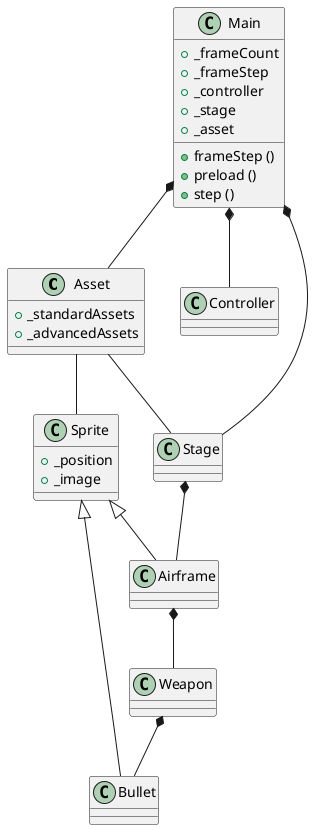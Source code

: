 @startuml
class Asset {
+ _standardAssets
+ _advancedAssets
}

class Sprite {
+ _position
+ _image
}

class Main {
+ _frameCount
+ _frameStep
+ _controller
+ _stage
+ _asset

+ frameStep ()
+ preload ()
+ step ()
}

Main *-- Controller
Main *-- Stage
Main *-- Asset

Asset -- Stage
Asset -- Sprite

Stage *-- Airframe
Sprite <|-- Airframe
Sprite <|-- Bullet
Airframe *-- Weapon
Weapon *-- Bullet
@enduml
